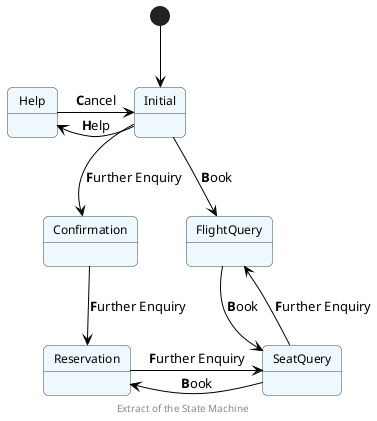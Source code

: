 @startuml
'-----------------------------------
' Interface graphique cours de Meyer
' JMB 2019
'-----------------------------------

skinparam roundcorner 10

skinparam state {
	BackgroundColor AliceBlue
	BorderColor DarkSlateGray
	ArrowColor Black
	FontColor Black
	FontSize 12
	FontName TrebuchetMS
}

state H1 as "Help"
'state H2 as "Help"
'state H3 as "Help"
'state H4 as "Help"

!define Help1 <b>H</b>elp
!define Further2 <b>F</b>urther Enquiry
!define Book3 <b>B</b>ook
!define Cancel0 <b>C</b>ancel

[*] --> Initial
H1 -> Initial : Cancel0
Initial -> H1 : Help1
Initial --> Confirmation : Further2
Initial --> FlightQuery : Book3
Confirmation --> Reservation : Further2
'Reservation -up-> Confirmation : Book3
'Confirmation -[hidden]> FlightQuery
FlightQuery --> SeatQuery : Book3
SeatQuery --> FlightQuery : Further2
Reservation -> SeatQuery : Further2
SeatQuery -> Reservation : Book3

'FlightQuery --> H1 : Help1
'Reservation --> H2 : Help1
'H2 --> Reservation : Cancel0
'SeatQuery --> H3 : Help1
'H3 --> SeatQuery : Cancel0

center footer Extract of the State Machine
@enduml
'-----------------------------------
